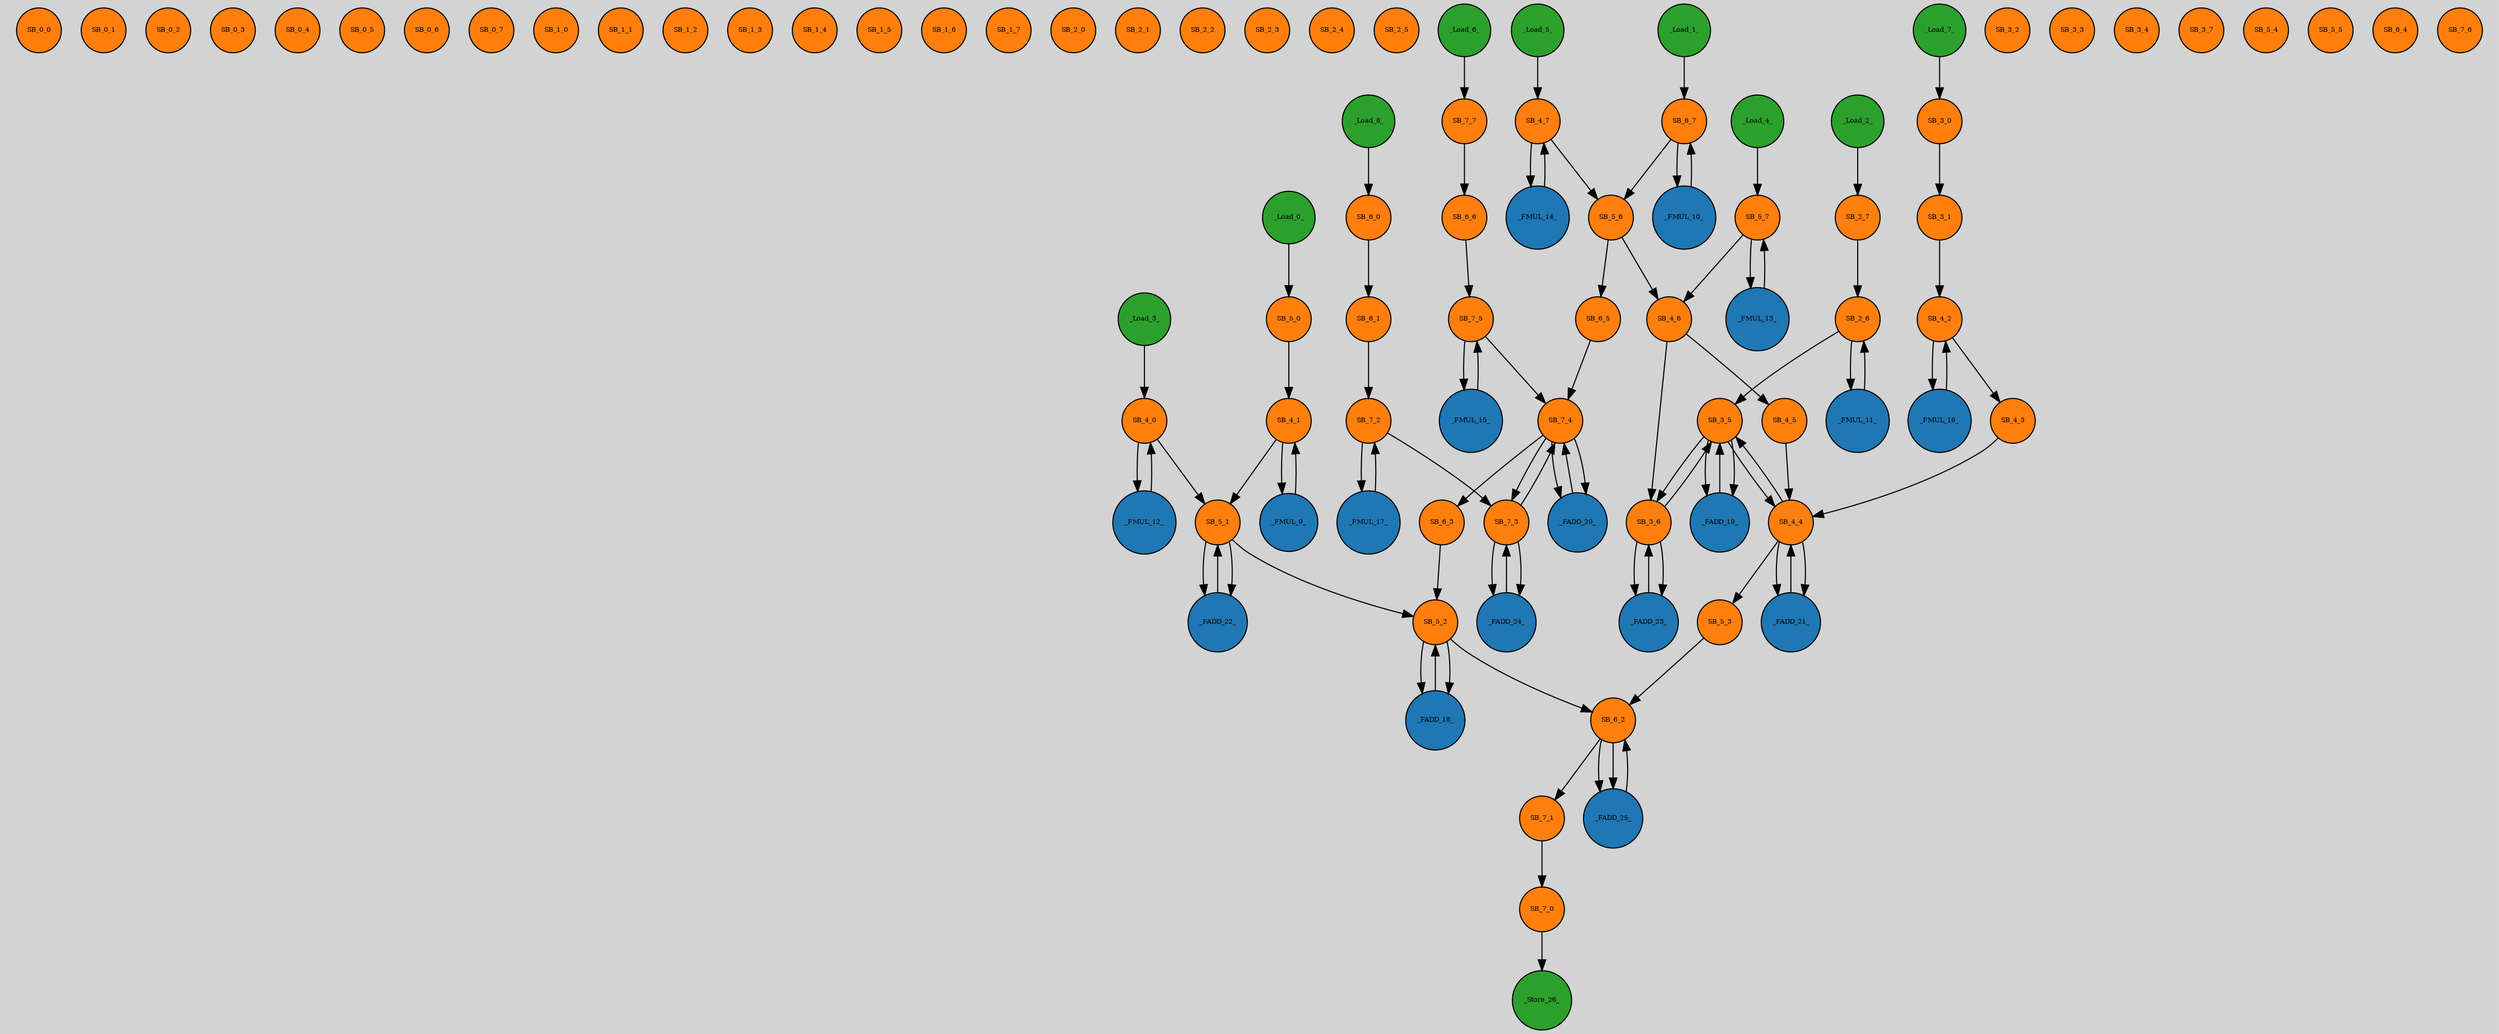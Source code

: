 digraph {
graph [pad="0.212,0.055" bgcolor=lightgray]
node [style=filled]
SB_0_0 [shape="circle" fontsize=6 fillcolor="#ff7f0e" pos="2,0!"]
SB_0_1 [shape="circle" fontsize=6 fillcolor="#ff7f0e" pos="4,0!"]
SB_0_2 [shape="circle" fontsize=6 fillcolor="#ff7f0e" pos="6,0!"]
SB_0_3 [shape="circle" fontsize=6 fillcolor="#ff7f0e" pos="8,0!"]
SB_0_4 [shape="circle" fontsize=6 fillcolor="#ff7f0e" pos="10,0!"]
SB_0_5 [shape="circle" fontsize=6 fillcolor="#ff7f0e" pos="12,0!"]
SB_0_6 [shape="circle" fontsize=6 fillcolor="#ff7f0e" pos="14,0!"]
SB_0_7 [shape="circle" fontsize=6 fillcolor="#ff7f0e" pos="16,0!"]
SB_1_0 [shape="circle" fontsize=6 fillcolor="#ff7f0e" pos="2,-2!"]
SB_1_1 [shape="circle" fontsize=6 fillcolor="#ff7f0e" pos="4,-2!"]
SB_1_2 [shape="circle" fontsize=6 fillcolor="#ff7f0e" pos="6,-2!"]
SB_1_3 [shape="circle" fontsize=6 fillcolor="#ff7f0e" pos="8,-2!"]
SB_1_4 [shape="circle" fontsize=6 fillcolor="#ff7f0e" pos="10,-2!"]
SB_1_5 [shape="circle" fontsize=6 fillcolor="#ff7f0e" pos="12,-2!"]
SB_1_6 [shape="circle" fontsize=6 fillcolor="#ff7f0e" pos="14,-2!"]
SB_1_7 [shape="circle" fontsize=6 fillcolor="#ff7f0e" pos="16,-2!"]
SB_2_0 [shape="circle" fontsize=6 fillcolor="#ff7f0e" pos="2,-4!"]
SB_2_1 [shape="circle" fontsize=6 fillcolor="#ff7f0e" pos="4,-4!"]
SB_2_2 [shape="circle" fontsize=6 fillcolor="#ff7f0e" pos="6,-4!"]
SB_2_3 [shape="circle" fontsize=6 fillcolor="#ff7f0e" pos="8,-4!"]
SB_2_4 [shape="circle" fontsize=6 fillcolor="#ff7f0e" pos="10,-4!"]
SB_2_5 [shape="circle" fontsize=6 fillcolor="#ff7f0e" pos="12,-4!"]
SB_2_6 [shape="circle" fontsize=6 fillcolor="#ff7f0e" pos="14,-4!"]
SB_2_7 [shape="circle" fontsize=6 fillcolor="#ff7f0e" pos="16,-4!"]
SB_3_0 [shape="circle" fontsize=6 fillcolor="#ff7f0e" pos="2,-6!"]
SB_3_1 [shape="circle" fontsize=6 fillcolor="#ff7f0e" pos="4,-6!"]
SB_3_2 [shape="circle" fontsize=6 fillcolor="#ff7f0e" pos="6,-6!"]
SB_3_3 [shape="circle" fontsize=6 fillcolor="#ff7f0e" pos="8,-6!"]
SB_3_4 [shape="circle" fontsize=6 fillcolor="#ff7f0e" pos="10,-6!"]
SB_3_5 [shape="circle" fontsize=6 fillcolor="#ff7f0e" pos="12,-6!"]
SB_3_6 [shape="circle" fontsize=6 fillcolor="#ff7f0e" pos="14,-6!"]
SB_3_7 [shape="circle" fontsize=6 fillcolor="#ff7f0e" pos="16,-6!"]
SB_4_0 [shape="circle" fontsize=6 fillcolor="#ff7f0e" pos="2,-8!"]
SB_4_1 [shape="circle" fontsize=6 fillcolor="#ff7f0e" pos="4,-8!"]
SB_4_2 [shape="circle" fontsize=6 fillcolor="#ff7f0e" pos="6,-8!"]
SB_4_3 [shape="circle" fontsize=6 fillcolor="#ff7f0e" pos="8,-8!"]
SB_4_4 [shape="circle" fontsize=6 fillcolor="#ff7f0e" pos="10,-8!"]
SB_4_5 [shape="circle" fontsize=6 fillcolor="#ff7f0e" pos="12,-8!"]
SB_4_6 [shape="circle" fontsize=6 fillcolor="#ff7f0e" pos="14,-8!"]
SB_4_7 [shape="circle" fontsize=6 fillcolor="#ff7f0e" pos="16,-8!"]
SB_5_0 [shape="circle" fontsize=6 fillcolor="#ff7f0e" pos="2,-10!"]
SB_5_1 [shape="circle" fontsize=6 fillcolor="#ff7f0e" pos="4,-10!"]
SB_5_2 [shape="circle" fontsize=6 fillcolor="#ff7f0e" pos="6,-10!"]
SB_5_3 [shape="circle" fontsize=6 fillcolor="#ff7f0e" pos="8,-10!"]
SB_5_4 [shape="circle" fontsize=6 fillcolor="#ff7f0e" pos="10,-10!"]
SB_5_5 [shape="circle" fontsize=6 fillcolor="#ff7f0e" pos="12,-10!"]
SB_5_6 [shape="circle" fontsize=6 fillcolor="#ff7f0e" pos="14,-10!"]
SB_5_7 [shape="circle" fontsize=6 fillcolor="#ff7f0e" pos="16,-10!"]
SB_6_0 [shape="circle" fontsize=6 fillcolor="#ff7f0e" pos="2,-12!"]
SB_6_1 [shape="circle" fontsize=6 fillcolor="#ff7f0e" pos="4,-12!"]
SB_6_2 [shape="circle" fontsize=6 fillcolor="#ff7f0e" pos="6,-12!"]
SB_6_3 [shape="circle" fontsize=6 fillcolor="#ff7f0e" pos="8,-12!"]
SB_6_4 [shape="circle" fontsize=6 fillcolor="#ff7f0e" pos="10,-12!"]
SB_6_5 [shape="circle" fontsize=6 fillcolor="#ff7f0e" pos="12,-12!"]
SB_6_6 [shape="circle" fontsize=6 fillcolor="#ff7f0e" pos="14,-12!"]
SB_6_7 [shape="circle" fontsize=6 fillcolor="#ff7f0e" pos="16,-12!"]
SB_7_0 [shape="circle" fontsize=6 fillcolor="#ff7f0e" pos="2,-14!"]
SB_7_1 [shape="circle" fontsize=6 fillcolor="#ff7f0e" pos="4,-14!"]
SB_7_2 [shape="circle" fontsize=6 fillcolor="#ff7f0e" pos="6,-14!"]
SB_7_3 [shape="circle" fontsize=6 fillcolor="#ff7f0e" pos="8,-14!"]
SB_7_4 [shape="circle" fontsize=6 fillcolor="#ff7f0e" pos="10,-14!"]
SB_7_5 [shape="circle" fontsize=6 fillcolor="#ff7f0e" pos="12,-14!"]
SB_7_6 [shape="circle" fontsize=6 fillcolor="#ff7f0e" pos="14,-14!"]
SB_7_7 [shape="circle" fontsize=6 fillcolor="#ff7f0e" pos="16,-14!"]
_FADD_18_ [shape="circle" fontsize=6 fillcolor="#1f77b4" pos="6.5,-11!"]
_FADD_18_ -> SB_5_2
SB_5_2 -> SB_6_2
SB_6_2 -> _FADD_25_
_FADD_19_ [shape="circle" fontsize=6 fillcolor="#1f77b4" pos="12.5,-7!"]
_FADD_19_ -> SB_3_5
SB_3_5 -> SB_4_4
SB_4_4 -> SB_5_3
SB_5_3 -> SB_6_2
SB_6_2 -> _FADD_25_
_FADD_20_ [shape="circle" fontsize=6 fillcolor="#1f77b4" pos="10.5,-15!"]
_FADD_20_ -> SB_7_4
SB_7_4 -> SB_6_3
SB_6_3 -> SB_5_2
SB_5_2 -> _FADD_18_
_FADD_21_ [shape="circle" fontsize=6 fillcolor="#1f77b4" pos="10.5,-9!"]
_FADD_21_ -> SB_4_4
SB_4_4 -> SB_3_5
SB_3_5 -> _FADD_19_
_FADD_22_ [shape="circle" fontsize=6 fillcolor="#1f77b4" pos="4.5,-11!"]
_FADD_22_ -> SB_5_1
SB_5_1 -> SB_5_2
SB_5_2 -> _FADD_18_
_FADD_23_ [shape="circle" fontsize=6 fillcolor="#1f77b4" pos="14.5,-7!"]
_FADD_23_ -> SB_3_6
SB_3_6 -> SB_3_5
SB_3_5 -> _FADD_19_
_FADD_24_ [shape="circle" fontsize=6 fillcolor="#1f77b4" pos="8.5,-15!"]
_FADD_24_ -> SB_7_3
SB_7_3 -> SB_7_4
SB_7_4 -> _FADD_20_
_FADD_25_ [shape="circle" fontsize=6 fillcolor="#1f77b4" pos="6.5,-13!"]
_FADD_25_ -> SB_6_2
SB_6_2 -> SB_7_1
SB_7_1 -> SB_7_0
_FMUL_10_ [shape="circle" fontsize=6 fillcolor="#1f77b4" pos="16.5,-13!"]
_FMUL_10_ -> SB_6_7
SB_6_7 -> SB_5_6
SB_5_6 -> SB_4_6
SB_4_6 -> SB_3_6
SB_3_6 -> _FADD_23_
_FMUL_11_ [shape="circle" fontsize=6 fillcolor="#1f77b4" pos="14.5,-5!"]
_FMUL_11_ -> SB_2_6
SB_2_6 -> SB_3_5
SB_3_5 -> SB_3_6
SB_3_6 -> _FADD_23_
_FMUL_12_ [shape="circle" fontsize=6 fillcolor="#1f77b4" pos="2.5,-9!"]
_FMUL_12_ -> SB_4_0
SB_4_0 -> SB_5_1
SB_5_1 -> _FADD_22_
_FMUL_13_ [shape="circle" fontsize=6 fillcolor="#1f77b4" pos="16.5,-11!"]
_FMUL_13_ -> SB_5_7
SB_5_7 -> SB_4_6
SB_4_6 -> SB_4_5
SB_4_5 -> SB_4_4
SB_4_4 -> _FADD_21_
_FMUL_14_ [shape="circle" fontsize=6 fillcolor="#1f77b4" pos="16.5,-9!"]
_FMUL_14_ -> SB_4_7
SB_4_7 -> SB_5_6
SB_5_6 -> SB_6_5
SB_6_5 -> SB_7_4
SB_7_4 -> _FADD_20_
_FMUL_15_ [shape="circle" fontsize=6 fillcolor="#1f77b4" pos="12.5,-15!"]
_FMUL_15_ -> SB_7_5
SB_7_5 -> SB_7_4
SB_7_4 -> SB_7_3
SB_7_3 -> _FADD_24_
_FMUL_16_ [shape="circle" fontsize=6 fillcolor="#1f77b4" pos="6.5,-9!"]
_FMUL_16_ -> SB_4_2
SB_4_2 -> SB_4_3
SB_4_3 -> SB_4_4
SB_4_4 -> _FADD_21_
_FMUL_17_ [shape="circle" fontsize=6 fillcolor="#1f77b4" pos="6.5,-15!"]
_FMUL_17_ -> SB_7_2
SB_7_2 -> SB_7_3
SB_7_3 -> _FADD_24_
_FMUL_9_ [shape="circle" fontsize=6 fillcolor="#1f77b4" pos="4.5,-9!"]
_FMUL_9_ -> SB_4_1
SB_4_1 -> SB_5_1
SB_5_1 -> _FADD_22_
_Load_0_ [shape="circle" fontsize=6 fillcolor="#2ca02c" pos="0,-10!"]
_Load_0_ -> SB_5_0
SB_5_0 -> SB_4_1
SB_4_1 -> _FMUL_9_
_Load_1_ [shape="circle" fontsize=6 fillcolor="#2ca02c" pos="18,-12!"]
_Load_1_ -> SB_6_7
SB_6_7 -> _FMUL_10_
_Load_2_ [shape="circle" fontsize=6 fillcolor="#2ca02c" pos="18,-4!"]
_Load_2_ -> SB_2_7
SB_2_7 -> SB_2_6
SB_2_6 -> _FMUL_11_
_Load_3_ [shape="circle" fontsize=6 fillcolor="#2ca02c" pos="0,-8!"]
_Load_3_ -> SB_4_0
SB_4_0 -> _FMUL_12_
_Load_4_ [shape="circle" fontsize=6 fillcolor="#2ca02c" pos="18,-10!"]
_Load_4_ -> SB_5_7
SB_5_7 -> _FMUL_13_
_Load_5_ [shape="circle" fontsize=6 fillcolor="#2ca02c" pos="18,-8!"]
_Load_5_ -> SB_4_7
SB_4_7 -> _FMUL_14_
_Load_6_ [shape="circle" fontsize=6 fillcolor="#2ca02c" pos="18,-14!"]
_Load_6_ -> SB_7_7
SB_7_7 -> SB_6_6
SB_6_6 -> SB_7_5
SB_7_5 -> _FMUL_15_
_Load_7_ [shape="circle" fontsize=6 fillcolor="#2ca02c" pos="0,-6!"]
_Load_7_ -> SB_3_0
SB_3_0 -> SB_3_1
SB_3_1 -> SB_4_2
SB_4_2 -> _FMUL_16_
_Load_8_ [shape="circle" fontsize=6 fillcolor="#2ca02c" pos="0,-12!"]
_Load_8_ -> SB_6_0
SB_6_0 -> SB_6_1
SB_6_1 -> SB_7_2
SB_7_2 -> _FMUL_17_
_Store_26_ [shape="circle" fontsize=6 fillcolor="#2ca02c" pos="0,-14!"]
SB_7_0 -> _Store_26_
}
